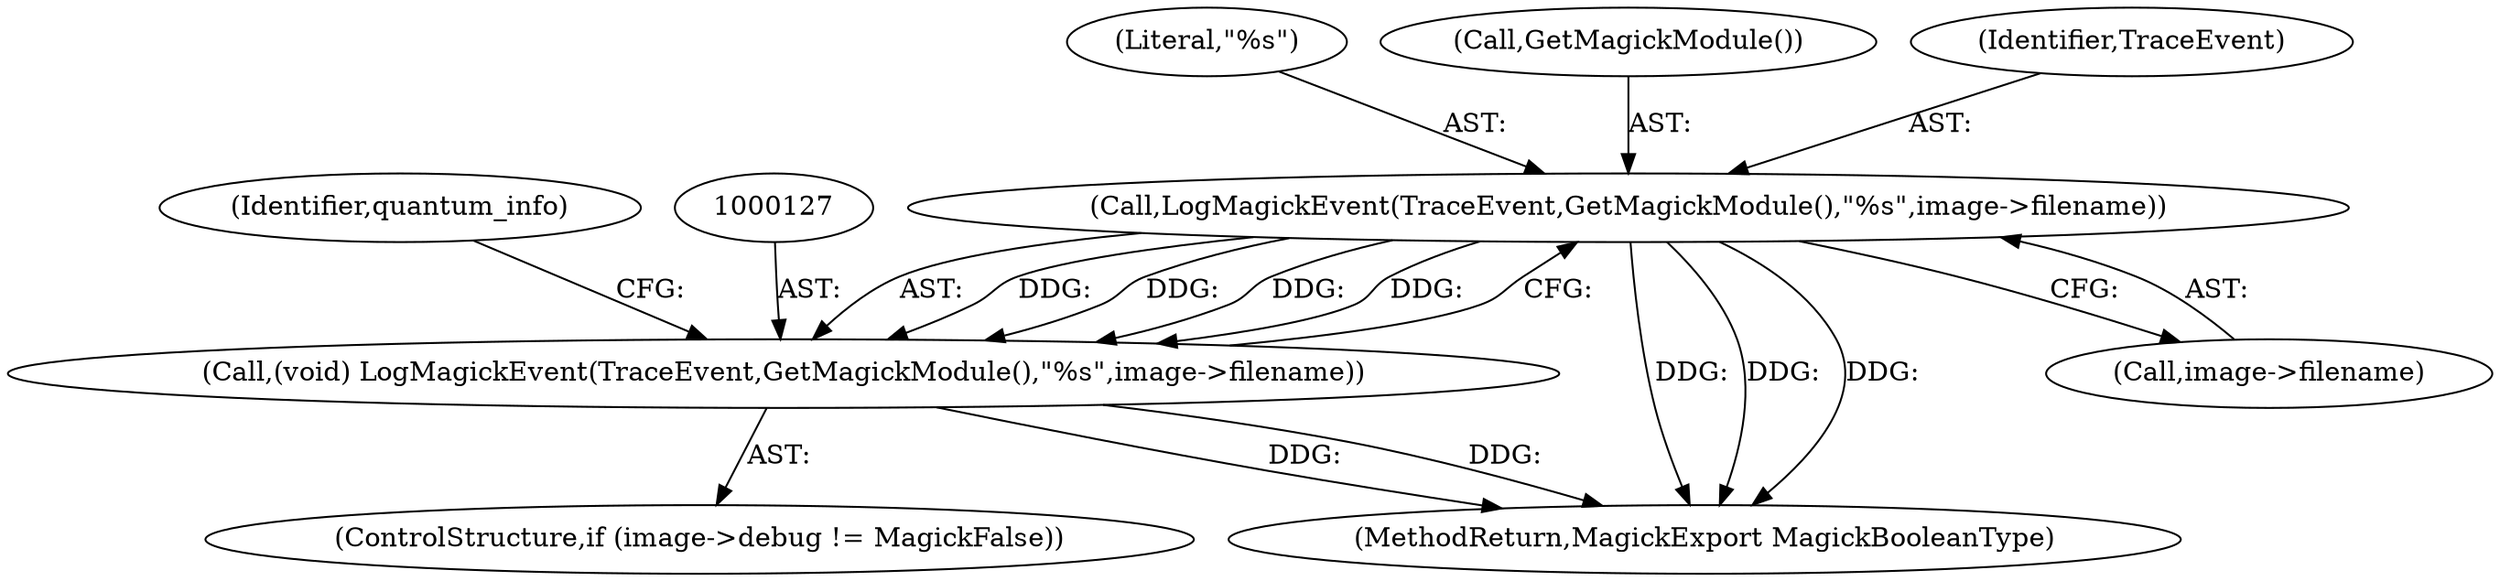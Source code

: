 digraph "0_ImageMagick_b5ed738f8060266bf4ae521f7e3ed145aa4498a3@pointer" {
"1000128" [label="(Call,LogMagickEvent(TraceEvent,GetMagickModule(),\"%s\",image->filename))"];
"1000126" [label="(Call,(void) LogMagickEvent(TraceEvent,GetMagickModule(),\"%s\",image->filename))"];
"1000128" [label="(Call,LogMagickEvent(TraceEvent,GetMagickModule(),\"%s\",image->filename))"];
"1000240" [label="(MethodReturn,MagickExport MagickBooleanType)"];
"1000131" [label="(Literal,\"%s\")"];
"1000120" [label="(ControlStructure,if (image->debug != MagickFalse))"];
"1000130" [label="(Call,GetMagickModule())"];
"1000129" [label="(Identifier,TraceEvent)"];
"1000126" [label="(Call,(void) LogMagickEvent(TraceEvent,GetMagickModule(),\"%s\",image->filename))"];
"1000137" [label="(Identifier,quantum_info)"];
"1000132" [label="(Call,image->filename)"];
"1000128" -> "1000126"  [label="AST: "];
"1000128" -> "1000132"  [label="CFG: "];
"1000129" -> "1000128"  [label="AST: "];
"1000130" -> "1000128"  [label="AST: "];
"1000131" -> "1000128"  [label="AST: "];
"1000132" -> "1000128"  [label="AST: "];
"1000126" -> "1000128"  [label="CFG: "];
"1000128" -> "1000240"  [label="DDG: "];
"1000128" -> "1000240"  [label="DDG: "];
"1000128" -> "1000240"  [label="DDG: "];
"1000128" -> "1000126"  [label="DDG: "];
"1000128" -> "1000126"  [label="DDG: "];
"1000128" -> "1000126"  [label="DDG: "];
"1000128" -> "1000126"  [label="DDG: "];
"1000126" -> "1000120"  [label="AST: "];
"1000127" -> "1000126"  [label="AST: "];
"1000137" -> "1000126"  [label="CFG: "];
"1000126" -> "1000240"  [label="DDG: "];
"1000126" -> "1000240"  [label="DDG: "];
}
